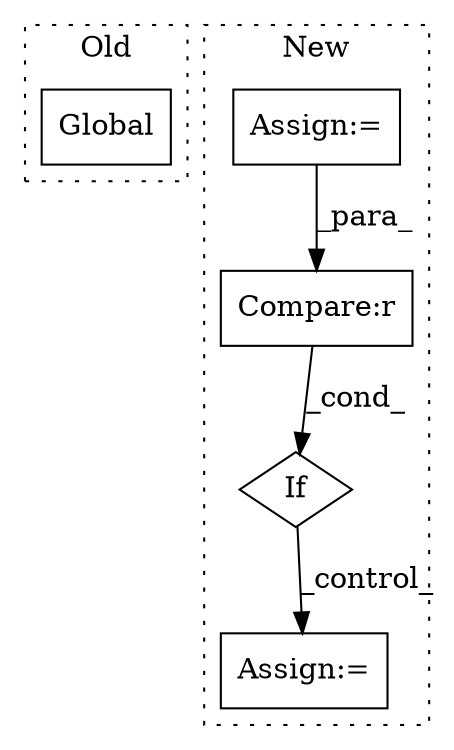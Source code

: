 digraph G {
subgraph cluster0 {
1 [label="Global" a="57" s="1003" l="25" shape="box"];
label = "Old";
style="dotted";
}
subgraph cluster1 {
2 [label="If" a="96" s="1862" l="3" shape="diamond"];
3 [label="Compare:r" a="40" s="1865" l="16" shape="box"];
4 [label="Assign:=" a="68" s="1899" l="3" shape="box"];
5 [label="Assign:=" a="68" s="1819" l="3" shape="box"];
label = "New";
style="dotted";
}
2 -> 4 [label="_control_"];
3 -> 2 [label="_cond_"];
5 -> 3 [label="_para_"];
}